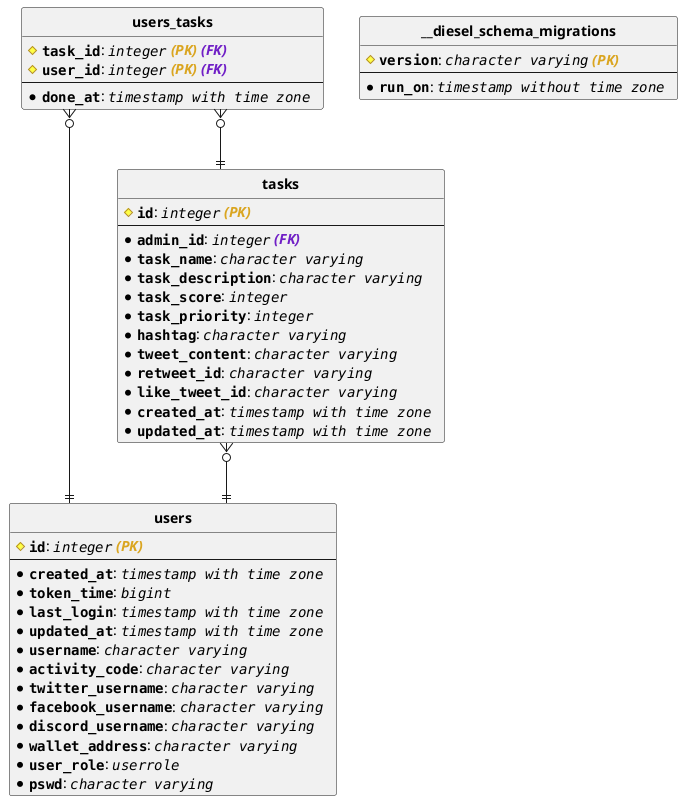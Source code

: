 @startuml 

hide circle
skinparam linetype ortho

entity "**users**" {
# <b>""id""</b>: //""integer"" <b><color:goldenrod>(PK) </color></b> //
---
* <b>""created_at""</b>: //""timestamp with time zone""  //
* <b>""token_time""</b>: //""bigint""  //
* <b>""last_login""</b>: //""timestamp with time zone""  //
* <b>""updated_at""</b>: //""timestamp with time zone""  //
* <b>""username""</b>: //""character varying""  //
* <b>""activity_code""</b>: //""character varying""  //
* <b>""twitter_username""</b>: //""character varying""  //
* <b>""facebook_username""</b>: //""character varying""  //
* <b>""discord_username""</b>: //""character varying""  //
* <b>""wallet_address""</b>: //""character varying""  //
* <b>""user_role""</b>: //""userrole""  //
* <b>""pswd""</b>: //""character varying""  //
}

entity "**tasks**" {
# <b>""id""</b>: //""integer"" <b><color:goldenrod>(PK) </color></b> //
---
* <b>""admin_id""</b>: //""integer"" <b><color:701fc6>(FK) </color></b> //
* <b>""task_name""</b>: //""character varying""  //
* <b>""task_description""</b>: //""character varying""  //
* <b>""task_score""</b>: //""integer""  //
* <b>""task_priority""</b>: //""integer""  //
* <b>""hashtag""</b>: //""character varying""  //
* <b>""tweet_content""</b>: //""character varying""  //
* <b>""retweet_id""</b>: //""character varying""  //
* <b>""like_tweet_id""</b>: //""character varying""  //
* <b>""created_at""</b>: //""timestamp with time zone""  //
* <b>""updated_at""</b>: //""timestamp with time zone""  //
}

entity "**users_tasks**" {
# <b>""task_id""</b>: //""integer"" <b><color:goldenrod>(PK) </color></b><b><color:701fc6>(FK) </color></b> //
# <b>""user_id""</b>: //""integer"" <b><color:goldenrod>(PK) </color></b><b><color:701fc6>(FK) </color></b> //
---
* <b>""done_at""</b>: //""timestamp with time zone""  //
}

entity "**__diesel_schema_migrations**" {
# <b>""version""</b>: //""character varying"" <b><color:goldenrod>(PK) </color></b> //
---
* <b>""run_on""</b>: //""timestamp without time zone""  //
}


"**tasks**" }o--|| "**users**"

"**users_tasks**" }o--|| "**users**"

"**users_tasks**" }o--|| "**tasks**"


@enduml

